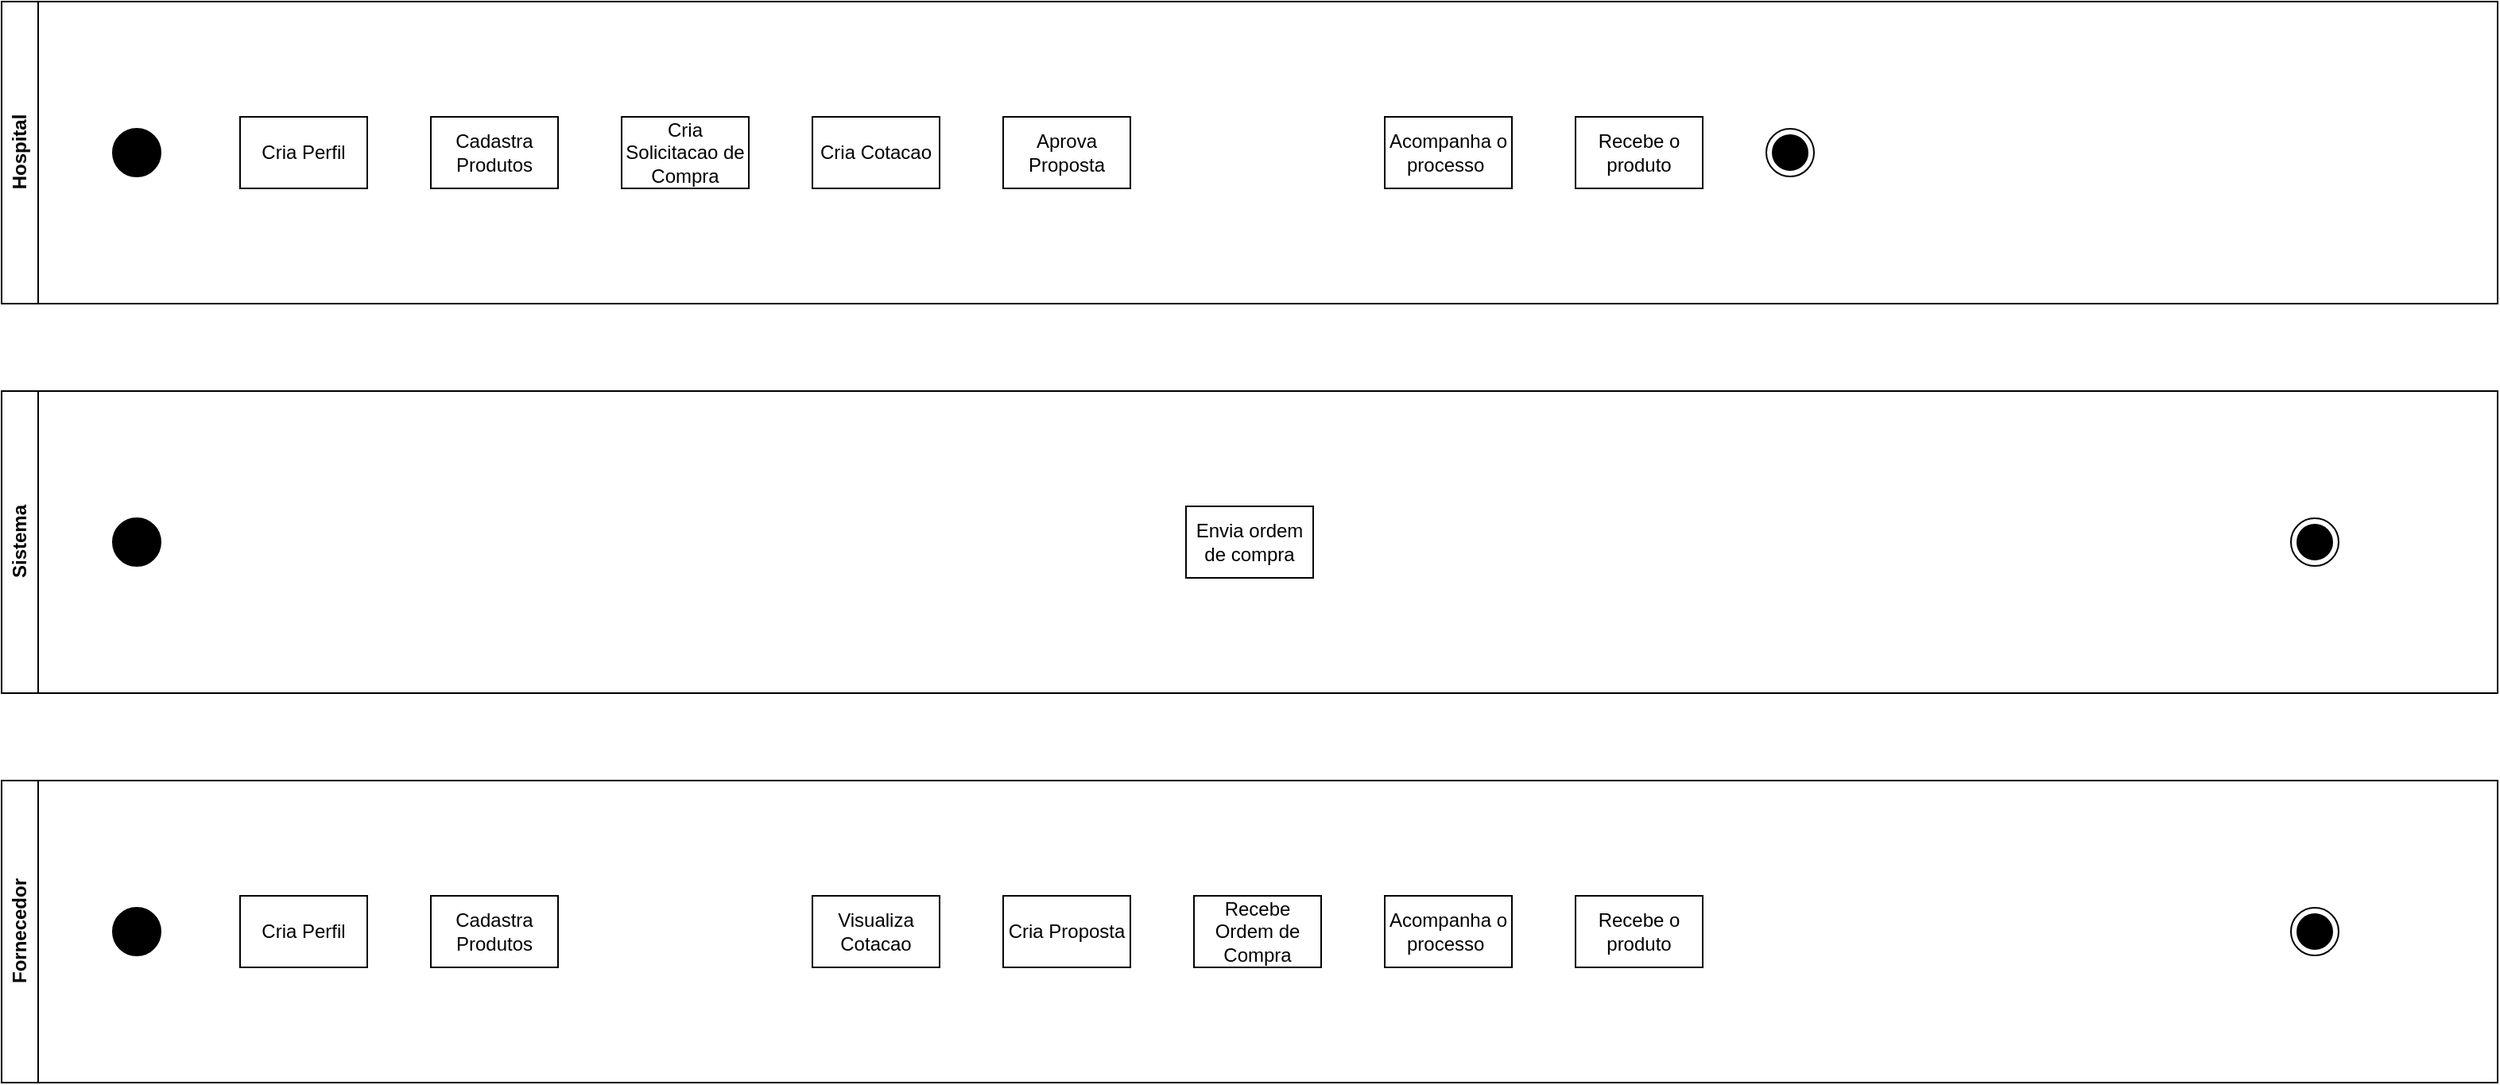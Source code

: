 <mxfile version="21.1.1" type="github">
  <diagram name="Página-1" id="NxQv1sxKOMNu2wI81o3b">
    <mxGraphModel dx="3311" dy="1858" grid="1" gridSize="10" guides="1" tooltips="1" connect="1" arrows="1" fold="1" page="1" pageScale="1" pageWidth="827" pageHeight="1169" math="0" shadow="0">
      <root>
        <mxCell id="0" />
        <mxCell id="1" parent="0" />
        <mxCell id="3VhkNSMrKnLqijpkA6vH-1" value="Hospital" style="swimlane;horizontal=0;whiteSpace=wrap;html=1;" vertex="1" parent="1">
          <mxGeometry x="90" y="150" width="1570" height="190" as="geometry" />
        </mxCell>
        <mxCell id="3VhkNSMrKnLqijpkA6vH-9" value="Cria Perfil" style="rounded=0;whiteSpace=wrap;html=1;" vertex="1" parent="3VhkNSMrKnLqijpkA6vH-1">
          <mxGeometry x="150" y="72.5" width="80" height="45" as="geometry" />
        </mxCell>
        <mxCell id="3VhkNSMrKnLqijpkA6vH-10" value="Cadastra Produtos" style="rounded=0;whiteSpace=wrap;html=1;" vertex="1" parent="3VhkNSMrKnLqijpkA6vH-1">
          <mxGeometry x="270" y="72.5" width="80" height="45" as="geometry" />
        </mxCell>
        <mxCell id="3VhkNSMrKnLqijpkA6vH-11" value="Cria Solicitacao de Compra" style="rounded=0;whiteSpace=wrap;html=1;" vertex="1" parent="3VhkNSMrKnLqijpkA6vH-1">
          <mxGeometry x="390" y="72.5" width="80" height="45" as="geometry" />
        </mxCell>
        <mxCell id="3VhkNSMrKnLqijpkA6vH-12" value="Cria Cotacao" style="rounded=0;whiteSpace=wrap;html=1;" vertex="1" parent="3VhkNSMrKnLqijpkA6vH-1">
          <mxGeometry x="510" y="72.5" width="80" height="45" as="geometry" />
        </mxCell>
        <mxCell id="3VhkNSMrKnLqijpkA6vH-13" value="Aprova Proposta" style="rounded=0;whiteSpace=wrap;html=1;" vertex="1" parent="3VhkNSMrKnLqijpkA6vH-1">
          <mxGeometry x="630" y="72.5" width="80" height="45" as="geometry" />
        </mxCell>
        <mxCell id="3VhkNSMrKnLqijpkA6vH-15" value="Acompanha o processo&amp;nbsp;" style="rounded=0;whiteSpace=wrap;html=1;" vertex="1" parent="3VhkNSMrKnLqijpkA6vH-1">
          <mxGeometry x="870" y="72.5" width="80" height="45" as="geometry" />
        </mxCell>
        <mxCell id="3VhkNSMrKnLqijpkA6vH-16" value="Recebe o produto" style="rounded=0;whiteSpace=wrap;html=1;" vertex="1" parent="3VhkNSMrKnLqijpkA6vH-1">
          <mxGeometry x="990" y="72.5" width="80" height="45" as="geometry" />
        </mxCell>
        <mxCell id="3VhkNSMrKnLqijpkA6vH-22" value="" style="ellipse;fillColor=strokeColor;html=1;" vertex="1" parent="3VhkNSMrKnLqijpkA6vH-1">
          <mxGeometry x="70" y="80" width="30" height="30" as="geometry" />
        </mxCell>
        <mxCell id="3VhkNSMrKnLqijpkA6vH-26" value="" style="ellipse;html=1;shape=endState;fillColor=strokeColor;" vertex="1" parent="3VhkNSMrKnLqijpkA6vH-1">
          <mxGeometry x="1110" y="80" width="30" height="30" as="geometry" />
        </mxCell>
        <mxCell id="3VhkNSMrKnLqijpkA6vH-2" value="Sistema" style="swimlane;horizontal=0;whiteSpace=wrap;html=1;" vertex="1" parent="1">
          <mxGeometry x="90" y="395" width="1570" height="190" as="geometry" />
        </mxCell>
        <mxCell id="3VhkNSMrKnLqijpkA6vH-25" value="" style="ellipse;fillColor=strokeColor;html=1;" vertex="1" parent="3VhkNSMrKnLqijpkA6vH-2">
          <mxGeometry x="70" y="80" width="30" height="30" as="geometry" />
        </mxCell>
        <mxCell id="3VhkNSMrKnLqijpkA6vH-28" value="" style="ellipse;html=1;shape=endState;fillColor=strokeColor;" vertex="1" parent="3VhkNSMrKnLqijpkA6vH-2">
          <mxGeometry x="1440" y="80" width="30" height="30" as="geometry" />
        </mxCell>
        <mxCell id="3VhkNSMrKnLqijpkA6vH-14" value="Envia ordem de compra" style="rounded=0;whiteSpace=wrap;html=1;" vertex="1" parent="3VhkNSMrKnLqijpkA6vH-2">
          <mxGeometry x="745" y="72.5" width="80" height="45" as="geometry" />
        </mxCell>
        <mxCell id="3VhkNSMrKnLqijpkA6vH-3" value="Fornecedor" style="swimlane;horizontal=0;whiteSpace=wrap;html=1;startSize=23;" vertex="1" parent="1">
          <mxGeometry x="90" y="640" width="1570" height="190" as="geometry" />
        </mxCell>
        <mxCell id="3VhkNSMrKnLqijpkA6vH-24" value="" style="ellipse;fillColor=strokeColor;html=1;" vertex="1" parent="3VhkNSMrKnLqijpkA6vH-3">
          <mxGeometry x="70" y="80" width="30" height="30" as="geometry" />
        </mxCell>
        <mxCell id="3VhkNSMrKnLqijpkA6vH-27" value="" style="ellipse;html=1;shape=endState;fillColor=strokeColor;" vertex="1" parent="3VhkNSMrKnLqijpkA6vH-3">
          <mxGeometry x="1440" y="80" width="30" height="30" as="geometry" />
        </mxCell>
        <mxCell id="3VhkNSMrKnLqijpkA6vH-29" value="Cria Perfil" style="rounded=0;whiteSpace=wrap;html=1;" vertex="1" parent="3VhkNSMrKnLqijpkA6vH-3">
          <mxGeometry x="150" y="72.5" width="80" height="45" as="geometry" />
        </mxCell>
        <mxCell id="3VhkNSMrKnLqijpkA6vH-30" value="Cadastra Produtos" style="rounded=0;whiteSpace=wrap;html=1;" vertex="1" parent="3VhkNSMrKnLqijpkA6vH-3">
          <mxGeometry x="270" y="72.5" width="80" height="45" as="geometry" />
        </mxCell>
        <mxCell id="3VhkNSMrKnLqijpkA6vH-32" value="Visualiza Cotacao" style="rounded=0;whiteSpace=wrap;html=1;" vertex="1" parent="3VhkNSMrKnLqijpkA6vH-3">
          <mxGeometry x="510" y="72.5" width="80" height="45" as="geometry" />
        </mxCell>
        <mxCell id="3VhkNSMrKnLqijpkA6vH-33" value="Cria Proposta" style="rounded=0;whiteSpace=wrap;html=1;" vertex="1" parent="3VhkNSMrKnLqijpkA6vH-3">
          <mxGeometry x="630" y="72.5" width="80" height="45" as="geometry" />
        </mxCell>
        <mxCell id="3VhkNSMrKnLqijpkA6vH-34" value="Recebe Ordem de Compra" style="rounded=0;whiteSpace=wrap;html=1;" vertex="1" parent="3VhkNSMrKnLqijpkA6vH-3">
          <mxGeometry x="750" y="72.5" width="80" height="45" as="geometry" />
        </mxCell>
        <mxCell id="3VhkNSMrKnLqijpkA6vH-35" value="Acompanha o processo&amp;nbsp;" style="rounded=0;whiteSpace=wrap;html=1;" vertex="1" parent="3VhkNSMrKnLqijpkA6vH-3">
          <mxGeometry x="870" y="72.5" width="80" height="45" as="geometry" />
        </mxCell>
        <mxCell id="3VhkNSMrKnLqijpkA6vH-36" value="Recebe o produto" style="rounded=0;whiteSpace=wrap;html=1;" vertex="1" parent="3VhkNSMrKnLqijpkA6vH-3">
          <mxGeometry x="990" y="72.5" width="80" height="45" as="geometry" />
        </mxCell>
      </root>
    </mxGraphModel>
  </diagram>
</mxfile>
